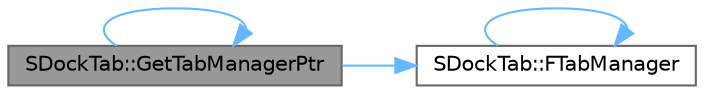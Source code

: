 digraph "SDockTab::GetTabManagerPtr"
{
 // INTERACTIVE_SVG=YES
 // LATEX_PDF_SIZE
  bgcolor="transparent";
  edge [fontname=Helvetica,fontsize=10,labelfontname=Helvetica,labelfontsize=10];
  node [fontname=Helvetica,fontsize=10,shape=box,height=0.2,width=0.4];
  rankdir="LR";
  Node1 [id="Node000001",label="SDockTab::GetTabManagerPtr",height=0.2,width=0.4,color="gray40", fillcolor="grey60", style="filled", fontcolor="black",tooltip="Get the tab manager currently managing this tab."];
  Node1 -> Node2 [id="edge1_Node000001_Node000002",color="steelblue1",style="solid",tooltip=" "];
  Node2 [id="Node000002",label="SDockTab::FTabManager",height=0.2,width=0.4,color="grey40", fillcolor="white", style="filled",URL="$d8/deb/classSDockTab.html#ab96db9986dc37ba596d7f00f08a8da0b",tooltip=" "];
  Node2 -> Node2 [id="edge2_Node000002_Node000002",color="steelblue1",style="solid",tooltip=" "];
  Node1 -> Node1 [id="edge3_Node000001_Node000001",color="steelblue1",style="solid",tooltip=" "];
}
